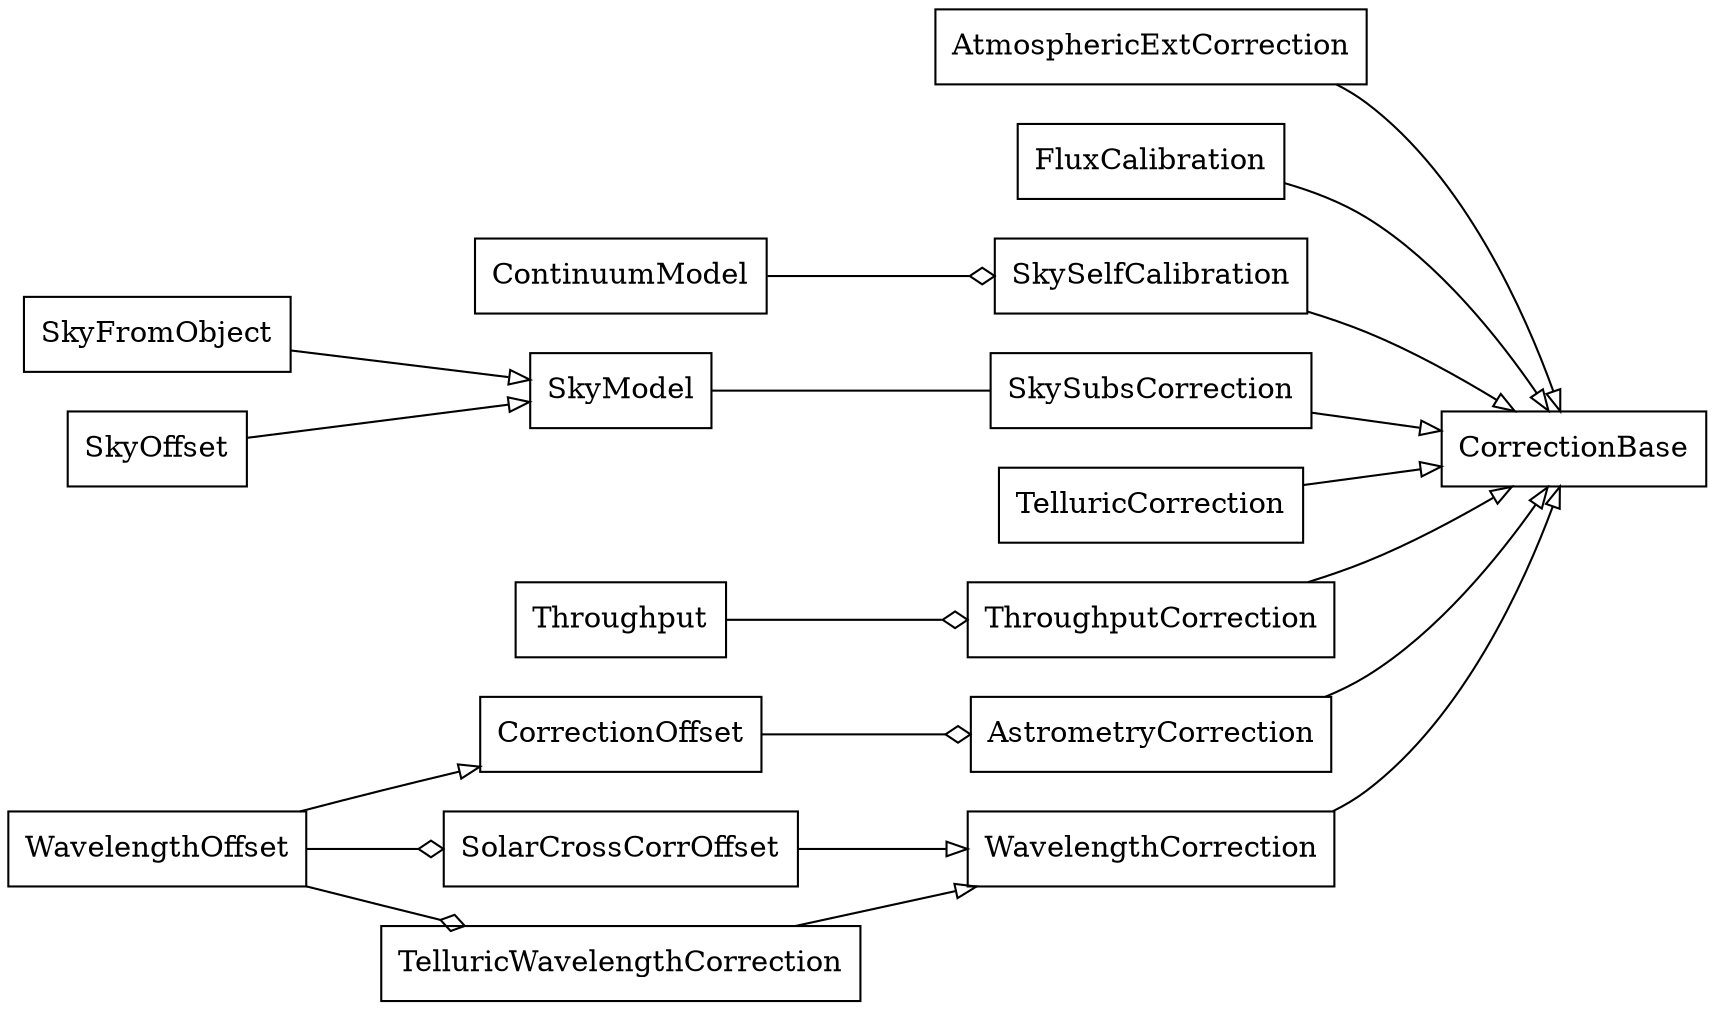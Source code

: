 digraph "classes" {
rankdir=LR
charset="utf-8"
"pykoala.corrections.astrometry.AstrometryOffsetCorrection" [color="black", fontcolor="black", label=<AstrometryCorrection>, shape="record", style="solid"];
"pykoala.corrections.atmospheric_corrections.AtmosphericExtCorrection" [color="black", fontcolor="black", label=<AtmosphericExtCorrection>, shape="record", style="solid"];
"pykoala.corrections.sky.ContinuumModel" [color="black", fontcolor="black", label=<ContinuumModel>, shape="record", style="solid"];
"pykoala.corrections.correction.CorrectionBase" [color="black", fontcolor="black", label=<CorrectionBase>, shape="record", style="solid"];
"pykoala.corrections.correction.CorrectionOffset" [color="black", fontcolor="black", label=<CorrectionOffset>, shape="record", style="solid"];
"pykoala.corrections.flux_calibration.FluxCalibration" [color="black", fontcolor="black", label=<FluxCalibration>, shape="record", style="solid"];
"pykoala.corrections.sky.SkyFromObject" [color="black", fontcolor="black", label=<SkyFromObject>, shape="record", style="solid"];
"pykoala.corrections.sky.SkyModel" [color="black", fontcolor="black", label=<SkyModel>, shape="record", style="solid"];
"pykoala.corrections.sky.SkyOffset" [color="black", fontcolor="black", label=<SkyOffset>, shape="record", style="solid"];
"pykoala.corrections.sky.SkySelfCalibration" [color="black", fontcolor="black", label=<SkySelfCalibration>, shape="record", style="solid"];
"pykoala.corrections.sky.SkySubsCorrection" [color="black", fontcolor="black", label=<SkySubsCorrection>, shape="record", style="solid"];
"pykoala.corrections.wavelength.SolarCrossCorrOffset" [color="black", fontcolor="black", label=<SolarCrossCorrOffset>, shape="record", style="solid"];
"pykoala.corrections.sky.TelluricCorrection" [color="black", fontcolor="black", label=<TelluricCorrection>, shape="record", style="solid"];
"pykoala.corrections.wavelength.TelluricWavelengthCorrection" [color="black", fontcolor="black", label=<TelluricWavelengthCorrection>, shape="record", style="solid"];
"pykoala.corrections.throughput.Throughput" [color="black", fontcolor="black", label=<Throughput>, shape="record", style="solid"];
"pykoala.corrections.throughput.ThroughputCorrection" [color="black", fontcolor="black", label=<ThroughputCorrection>, shape="record", style="solid"];
"pykoala.corrections.wavelength.WavelengthCorrection" [color="black", fontcolor="black", label=<WavelengthCorrection>, shape="record", style="solid"];
"pykoala.corrections.wavelength.WavelengthOffset" [color="black", fontcolor="black", label=<WavelengthOffset>, shape="record", style="solid"];
"pykoala.corrections.astrometry.AstrometryOffsetCorrection" -> "pykoala.corrections.correction.CorrectionBase" [arrowhead="empty", arrowtail="none"];
"pykoala.corrections.atmospheric_corrections.AtmosphericExtCorrection" -> "pykoala.corrections.correction.CorrectionBase" [arrowhead="empty", arrowtail="none"];
"pykoala.corrections.flux_calibration.FluxCalibration" -> "pykoala.corrections.correction.CorrectionBase" [arrowhead="empty", arrowtail="none"];
"pykoala.corrections.sky.SkyFromObject" -> "pykoala.corrections.sky.SkyModel" [arrowhead="empty", arrowtail="none"];
"pykoala.corrections.sky.SkyOffset" -> "pykoala.corrections.sky.SkyModel" [arrowhead="empty", arrowtail="none"];
"pykoala.corrections.sky.SkySelfCalibration" -> "pykoala.corrections.correction.CorrectionBase" [arrowhead="empty", arrowtail="none"];
"pykoala.corrections.sky.SkySubsCorrection" -> "pykoala.corrections.correction.CorrectionBase" [arrowhead="empty", arrowtail="none"];
"pykoala.corrections.sky.TelluricCorrection" -> "pykoala.corrections.correction.CorrectionBase" [arrowhead="empty", arrowtail="none"];
"pykoala.corrections.throughput.ThroughputCorrection" -> "pykoala.corrections.correction.CorrectionBase" [arrowhead="empty", arrowtail="none"];
"pykoala.corrections.wavelength.SolarCrossCorrOffset" -> "pykoala.corrections.wavelength.WavelengthCorrection" [arrowhead="empty", arrowtail="none"];
"pykoala.corrections.wavelength.TelluricWavelengthCorrection" -> "pykoala.corrections.wavelength.WavelengthCorrection" [arrowhead="empty", arrowtail="none"];
"pykoala.corrections.wavelength.WavelengthCorrection" -> "pykoala.corrections.correction.CorrectionBase" [arrowhead="empty", arrowtail="none"];
"pykoala.corrections.sky.ContinuumModel" -> "pykoala.corrections.sky.SkySelfCalibration" [arrowhead="odiamond", arrowtail="none", style="solid"];
"pykoala.corrections.throughput.Throughput" -> "pykoala.corrections.throughput.ThroughputCorrection" [arrowhead="odiamond", arrowtail="none", style="solid"];
"pykoala.corrections.sky.SkyModel" -> "pykoala.corrections.sky.SkySubsCorrection" [arrowhead="none", arrowtail="none", style="solid"];
"pykoala.corrections.wavelength.WavelengthOffset" -> "pykoala.corrections.correction.CorrectionOffset" [arrowhead="empty", arrowtail="none", style="solid"];
"pykoala.corrections.correction.CorrectionOffset" -> "pykoala.corrections.astrometry.AstrometryOffsetCorrection" [arrowhead="odiamond", arrowtail="none", style="solid"];
"pykoala.corrections.wavelength.WavelengthOffset" -> "pykoala.corrections.wavelength.SolarCrossCorrOffset" [arrowhead="odiamond", arrowtail="none", style="solid"];
"pykoala.corrections.wavelength.WavelengthOffset" -> "pykoala.corrections.wavelength.TelluricWavelengthCorrection" [arrowhead="odiamond", arrowtail="none", style="solid"];

}
